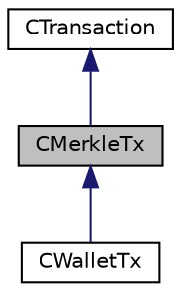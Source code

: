 digraph "CMerkleTx"
{
 // LATEX_PDF_SIZE
  edge [fontname="Helvetica",fontsize="10",labelfontname="Helvetica",labelfontsize="10"];
  node [fontname="Helvetica",fontsize="10",shape=record];
  Node0 [label="CMerkleTx",height=0.2,width=0.4,color="black", fillcolor="grey75", style="filled", fontcolor="black",tooltip=" "];
  Node1 -> Node0 [dir="back",color="midnightblue",fontsize="10",style="solid",fontname="Helvetica"];
  Node1 [label="CTransaction",height=0.2,width=0.4,color="black", fillcolor="white", style="filled",URL="$class_c_transaction.html",tooltip=" "];
  Node0 -> Node2 [dir="back",color="midnightblue",fontsize="10",style="solid",fontname="Helvetica"];
  Node2 [label="CWalletTx",height=0.2,width=0.4,color="black", fillcolor="white", style="filled",URL="$class_c_wallet_tx.html",tooltip=" "];
}
